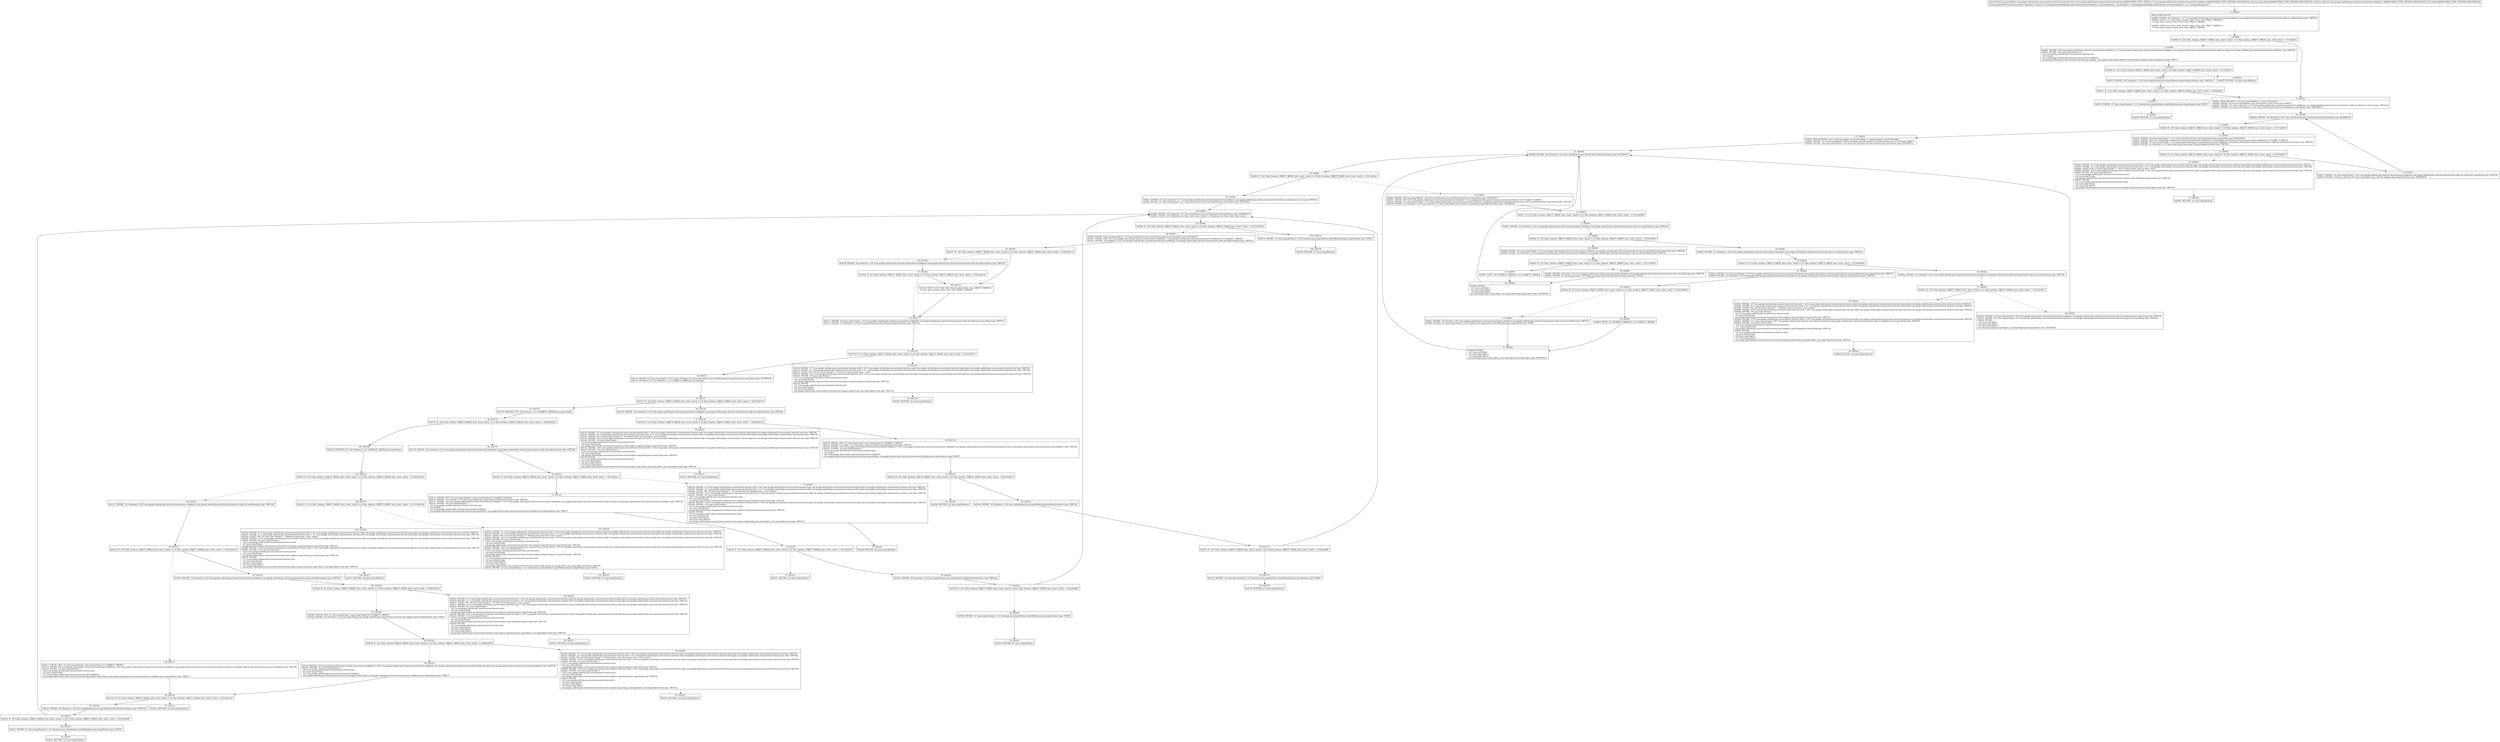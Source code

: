 digraph "CFG forcom.google.android.gms.measurement.internal.zzp.zza(Lcom\/google\/android\/gms\/internal\/measurement\/zzbk$zza;Ljava\/lang\/String;Ljava\/util\/List;J)Ljava\/lang\/Boolean;" {
Node_0 [shape=record,label="{0\:\ 0x0000|MTH_ENTER_BLOCK\l|0x0000: INVOKE  (r0 I:boolean) = (r7 I:com.google.android.gms.internal.measurement.zzbk$zza) com.google.android.gms.internal.measurement.zzbk.zza.zzkd():boolean type: VIRTUAL \l0x0004: CONST  (r1 I:?[int, float, boolean, short, byte, char, OBJECT, ARRAY]) = \l  (0 ?[int, float, boolean, short, byte, char, OBJECT, ARRAY])\l \l0x0005: CONST  (r2 I:?[int, float, boolean, short, byte, char, OBJECT, ARRAY]) = \l  (0 ?[int, float, boolean, short, byte, char, OBJECT, ARRAY])\l \l}"];
Node_1 [shape=record,label="{1\:\ 0x0006|0x0006: IF  (r0 I:?[int, boolean, OBJECT, ARRAY, byte, short, char]) == (0 ?[int, boolean, OBJECT, ARRAY, byte, short, char])  \-\> B:9:0x001e \l}"];
Node_2 [shape=record,label="{2\:\ 0x0008|0x0008: INVOKE  (r0 I:com.google.android.gms.internal.measurement.zzbk$zzc) = (r7 I:com.google.android.gms.internal.measurement.zzbk$zza) com.google.android.gms.internal.measurement.zzbk.zza.zzke():com.google.android.gms.internal.measurement.zzbk$zzc type: VIRTUAL \l0x000c: INVOKE  (r10 I:java.lang.Boolean) = \l  (r6 I:com.google.android.gms.measurement.internal.zzp)\l  (r10 I:long)\l  (r0 I:com.google.android.gms.internal.measurement.zzbk$zzc)\l com.google.android.gms.measurement.internal.zzp.zza(long, com.google.android.gms.internal.measurement.zzbk$zzc):java.lang.Boolean type: DIRECT \l}"];
Node_3 [shape=record,label="{3\:\ 0x0010|0x0010: IF  (r10 I:?[int, boolean, OBJECT, ARRAY, byte, short, char]) != (0 ?[int, boolean, OBJECT, ARRAY, byte, short, char])  \-\> B:5:0x0013 \l}"];
Node_4 [shape=record,label="{4\:\ 0x0012|0x0012: RETURN  (r2 I:java.lang.Boolean) \l}"];
Node_5 [shape=record,label="{5\:\ 0x0013|0x0013: INVOKE  (r10 I:boolean) = (r10 I:java.lang.Boolean) java.lang.Boolean.booleanValue():boolean type: VIRTUAL \l}"];
Node_6 [shape=record,label="{6\:\ 0x0017|0x0017: IF  (r10 I:?[int, boolean, OBJECT, ARRAY, byte, short, char]) != (0 ?[int, boolean, OBJECT, ARRAY, byte, short, char])  \-\> B:9:0x001e \l}"];
Node_7 [shape=record,label="{7\:\ 0x0019|0x0019: INVOKE  (r7 I:java.lang.Boolean) = (r1 I:boolean) java.lang.Boolean.valueOf(boolean):java.lang.Boolean type: STATIC \l}"];
Node_8 [shape=record,label="{8\:\ 0x001d|0x001d: RETURN  (r7 I:java.lang.Boolean) \l}"];
Node_9 [shape=record,label="{9\:\ 0x001e|0x001e: NEW_INSTANCE  (r10 I:java.util.HashSet) =  java.util.HashSet \l0x0020: INVOKE  (r10 I:java.util.HashSet) java.util.HashSet.\<init\>():void type: DIRECT \l0x0023: INVOKE  (r11 I:java.util.List) = (r7 I:com.google.android.gms.internal.measurement.zzbk$zza) com.google.android.gms.internal.measurement.zzbk.zza.zzkc():java.util.List type: VIRTUAL \l0x0027: INVOKE  (r11 I:java.util.Iterator) = (r11 I:java.util.List) java.util.List.iterator():java.util.Iterator type: INTERFACE \l}"];
Node_10 [shape=record,label="{10\:\ 0x002b|0x002b: INVOKE  (r0 I:boolean) = (r11 I:java.util.Iterator) java.util.Iterator.hasNext():boolean type: INTERFACE \l}"];
Node_11 [shape=record,label="{11\:\ 0x002f|0x002f: IF  (r0 I:?[int, boolean, OBJECT, ARRAY, byte, short, char]) == (0 ?[int, boolean, OBJECT, ARRAY, byte, short, char])  \-\> B:17:0x005f \l}"];
Node_12 [shape=record,label="{12\:\ 0x0031|0x0031: INVOKE  (r0 I:java.lang.Object) = (r11 I:java.util.Iterator) java.util.Iterator.next():java.lang.Object type: INTERFACE \l0x0035: CHECK_CAST  (r0 I:com.google.android.gms.internal.measurement.zzbk$zzb) = (com.google.android.gms.internal.measurement.zzbk$zzb) (r0 I:?[OBJECT, ARRAY]) \l0x0037: INVOKE  (r3 I:java.lang.String) = (r0 I:com.google.android.gms.internal.measurement.zzbk$zzb) com.google.android.gms.internal.measurement.zzbk.zzb.zzkr():java.lang.String type: VIRTUAL \l0x003b: INVOKE  (r3 I:boolean) = (r3 I:java.lang.String) java.lang.String.isEmpty():boolean type: VIRTUAL \l}"];
Node_13 [shape=record,label="{13\:\ 0x003f|0x003f: IF  (r3 I:?[int, boolean, OBJECT, ARRAY, byte, short, char]) == (0 ?[int, boolean, OBJECT, ARRAY, byte, short, char])  \-\> B:16:0x0057 \l}"];
Node_14 [shape=record,label="{14\:\ 0x0041|0x0041: INVOKE  (r7 I:com.google.android.gms.measurement.internal.zzef) = (r6 I:com.google.android.gms.measurement.internal.zzgf) com.google.android.gms.measurement.internal.zzgf.zzab():com.google.android.gms.measurement.internal.zzef type: VIRTUAL \l0x0045: INVOKE  (r7 I:com.google.android.gms.measurement.internal.zzeh) = (r7 I:com.google.android.gms.measurement.internal.zzef) com.google.android.gms.measurement.internal.zzef.zzgn():com.google.android.gms.measurement.internal.zzeh type: VIRTUAL \l0x0049: CONST_STR  (r9 I:java.lang.String) =  \"null or empty param name in filter. event\" \l0x004b: INVOKE  (r10 I:com.google.android.gms.measurement.internal.zzed) = (r6 I:com.google.android.gms.measurement.internal.zzgf) com.google.android.gms.measurement.internal.zzgf.zzy():com.google.android.gms.measurement.internal.zzed type: VIRTUAL \l0x004f: INVOKE  (r8 I:java.lang.String) = \l  (r10 I:com.google.android.gms.measurement.internal.zzed)\l  (r8 I:java.lang.String)\l com.google.android.gms.measurement.internal.zzed.zzaj(java.lang.String):java.lang.String type: VIRTUAL \l0x0053: INVOKE  \l  (r7 I:com.google.android.gms.measurement.internal.zzeh)\l  (r9 I:java.lang.String)\l  (r8 I:java.lang.Object)\l com.google.android.gms.measurement.internal.zzeh.zza(java.lang.String, java.lang.Object):void type: VIRTUAL \l}"];
Node_15 [shape=record,label="{15\:\ 0x0056|0x0056: RETURN  (r2 I:java.lang.Boolean) \l}"];
Node_16 [shape=record,label="{16\:\ 0x0057|0x0057: INVOKE  (r0 I:java.lang.String) = (r0 I:com.google.android.gms.internal.measurement.zzbk$zzb) com.google.android.gms.internal.measurement.zzbk.zzb.zzkr():java.lang.String type: VIRTUAL \l0x005b: INVOKE  (r10 I:java.util.Set), (r0 I:java.lang.Object) java.util.Set.add(java.lang.Object):boolean type: INTERFACE \l}"];
Node_17 [shape=record,label="{17\:\ 0x005f|0x005f: NEW_INSTANCE  (r11 I:android.support.v4.util.ArrayMap) =  android.support.v4.util.ArrayMap \l0x0061: INVOKE  (r11 I:android.support.v4.util.ArrayMap) android.support.v4.util.ArrayMap.\<init\>():void type: DIRECT \l0x0064: INVOKE  (r9 I:java.util.Iterator) = (r9 I:java.util.List) java.util.List.iterator():java.util.Iterator type: INTERFACE \l}"];
Node_18 [shape=record,label="{18\:\ 0x0068|0x0068: INVOKE  (r0 I:boolean) = (r9 I:java.util.Iterator) java.util.Iterator.hasNext():boolean type: INTERFACE \l}"];
Node_19 [shape=record,label="{19\:\ 0x006c|0x006c: IF  (r0 I:?[int, boolean, OBJECT, ARRAY, byte, short, char]) == (0 ?[int, boolean, OBJECT, ARRAY, byte, short, char])  \-\> B:41:0x00ee \l}"];
Node_20 [shape=record,label="{20\:\ 0x006e|0x006e: INVOKE  (r0 I:java.lang.Object) = (r9 I:java.util.Iterator) java.util.Iterator.next():java.lang.Object type: INTERFACE \l0x0072: CHECK_CAST  (r0 I:com.google.android.gms.internal.measurement.zzbs$zze) = (com.google.android.gms.internal.measurement.zzbs$zze) (r0 I:?[OBJECT, ARRAY]) \l0x0074: INVOKE  (r3 I:java.lang.String) = (r0 I:com.google.android.gms.internal.measurement.zzbs$zze) com.google.android.gms.internal.measurement.zzbs.zze.getName():java.lang.String type: VIRTUAL \l0x0078: INVOKE  (r3 I:boolean) = (r10 I:java.util.Set), (r3 I:java.lang.Object) java.util.Set.contains(java.lang.Object):boolean type: INTERFACE \l}"];
Node_21 [shape=record,label="{21\:\ 0x007c|0x007c: IF  (r3 I:?[int, boolean, OBJECT, ARRAY, byte, short, char]) == (0 ?[int, boolean, OBJECT, ARRAY, byte, short, char])  \-\> B:18:0x0068 \l}"];
Node_22 [shape=record,label="{22\:\ 0x007e|0x007e: INVOKE  (r3 I:boolean) = (r0 I:com.google.android.gms.internal.measurement.zzbs$zze) com.google.android.gms.internal.measurement.zzbs.zze.zzna():boolean type: VIRTUAL \l}"];
Node_23 [shape=record,label="{23\:\ 0x0082|0x0082: IF  (r3 I:?[int, boolean, OBJECT, ARRAY, byte, short, char]) == (0 ?[int, boolean, OBJECT, ARRAY, byte, short, char])  \-\> B:29:0x009c \l}"];
Node_24 [shape=record,label="{24\:\ 0x0084|0x0084: INVOKE  (r3 I:java.lang.String) = (r0 I:com.google.android.gms.internal.measurement.zzbs$zze) com.google.android.gms.internal.measurement.zzbs.zze.getName():java.lang.String type: VIRTUAL \l0x0088: INVOKE  (r4 I:boolean) = (r0 I:com.google.android.gms.internal.measurement.zzbs$zze) com.google.android.gms.internal.measurement.zzbs.zze.zzna():boolean type: VIRTUAL \l}"];
Node_25 [shape=record,label="{25\:\ 0x008c|0x008c: IF  (r4 I:?[int, boolean, OBJECT, ARRAY, byte, short, char]) == (0 ?[int, boolean, OBJECT, ARRAY, byte, short, char])  \-\> B:27:0x0097 \l}"];
Node_26 [shape=record,label="{26\:\ 0x008e|0x008e: INVOKE  (r4 I:long) = (r0 I:com.google.android.gms.internal.measurement.zzbs$zze) com.google.android.gms.internal.measurement.zzbs.zze.zznb():long type: VIRTUAL \l0x0092: INVOKE  (r0 I:java.lang.Long) = (r4 I:long) java.lang.Long.valueOf(long):java.lang.Long type: STATIC \l}"];
Node_27 [shape=record,label="{27\:\ 0x0097|0x0097: MOVE  (r0 I:?[OBJECT, ARRAY]) = (r2 I:?[OBJECT, ARRAY]) \l}"];
Node_28 [shape=record,label="{28\:\ 0x0098|0x0098: INVOKE  \l  (r11 I:java.util.Map)\l  (r3 I:java.lang.Object)\l  (r0 I:java.lang.Object)\l java.util.Map.put(java.lang.Object, java.lang.Object):java.lang.Object type: INTERFACE \l}"];
Node_29 [shape=record,label="{29\:\ 0x009c|0x009c: INVOKE  (r3 I:boolean) = (r0 I:com.google.android.gms.internal.measurement.zzbs$zze) com.google.android.gms.internal.measurement.zzbs.zze.zznd():boolean type: VIRTUAL \l}"];
Node_30 [shape=record,label="{30\:\ 0x00a0|0x00a0: IF  (r3 I:?[int, boolean, OBJECT, ARRAY, byte, short, char]) == (0 ?[int, boolean, OBJECT, ARRAY, byte, short, char])  \-\> B:36:0x00ba \l}"];
Node_31 [shape=record,label="{31\:\ 0x00a2|0x00a2: INVOKE  (r3 I:java.lang.String) = (r0 I:com.google.android.gms.internal.measurement.zzbs$zze) com.google.android.gms.internal.measurement.zzbs.zze.getName():java.lang.String type: VIRTUAL \l0x00a6: INVOKE  (r4 I:boolean) = (r0 I:com.google.android.gms.internal.measurement.zzbs$zze) com.google.android.gms.internal.measurement.zzbs.zze.zznd():boolean type: VIRTUAL \l}"];
Node_32 [shape=record,label="{32\:\ 0x00aa|0x00aa: IF  (r4 I:?[int, boolean, OBJECT, ARRAY, byte, short, char]) == (0 ?[int, boolean, OBJECT, ARRAY, byte, short, char])  \-\> B:34:0x00b5 \l}"];
Node_33 [shape=record,label="{33\:\ 0x00ac|0x00ac: INVOKE  (r4 I:double) = (r0 I:com.google.android.gms.internal.measurement.zzbs$zze) com.google.android.gms.internal.measurement.zzbs.zze.zzne():double type: VIRTUAL \l0x00b0: INVOKE  (r0 I:java.lang.Double) = (r4 I:double) java.lang.Double.valueOf(double):java.lang.Double type: STATIC \l}"];
Node_34 [shape=record,label="{34\:\ 0x00b5|0x00b5: MOVE  (r0 I:?[OBJECT, ARRAY]) = (r2 I:?[OBJECT, ARRAY]) \l}"];
Node_35 [shape=record,label="{35\:\ 0x00b6|0x00b6: INVOKE  \l  (r11 I:java.util.Map)\l  (r3 I:java.lang.Object)\l  (r0 I:java.lang.Object)\l java.util.Map.put(java.lang.Object, java.lang.Object):java.lang.Object type: INTERFACE \l}"];
Node_36 [shape=record,label="{36\:\ 0x00ba|0x00ba: INVOKE  (r3 I:boolean) = (r0 I:com.google.android.gms.internal.measurement.zzbs$zze) com.google.android.gms.internal.measurement.zzbs.zze.zzmx():boolean type: VIRTUAL \l}"];
Node_37 [shape=record,label="{37\:\ 0x00be|0x00be: IF  (r3 I:?[int, boolean, OBJECT, ARRAY, byte, short, char]) == (0 ?[int, boolean, OBJECT, ARRAY, byte, short, char])  \-\> B:39:0x00cc \l}"];
Node_38 [shape=record,label="{38\:\ 0x00c0|0x00c0: INVOKE  (r3 I:java.lang.String) = (r0 I:com.google.android.gms.internal.measurement.zzbs$zze) com.google.android.gms.internal.measurement.zzbs.zze.getName():java.lang.String type: VIRTUAL \l0x00c4: INVOKE  (r0 I:java.lang.String) = (r0 I:com.google.android.gms.internal.measurement.zzbs$zze) com.google.android.gms.internal.measurement.zzbs.zze.zzmy():java.lang.String type: VIRTUAL \l0x00c8: INVOKE  \l  (r11 I:java.util.Map)\l  (r3 I:java.lang.Object)\l  (r0 I:java.lang.Object)\l java.util.Map.put(java.lang.Object, java.lang.Object):java.lang.Object type: INTERFACE \l}"];
Node_39 [shape=record,label="{39\:\ 0x00cc|0x00cc: INVOKE  (r7 I:com.google.android.gms.measurement.internal.zzef) = (r6 I:com.google.android.gms.measurement.internal.zzgf) com.google.android.gms.measurement.internal.zzgf.zzab():com.google.android.gms.measurement.internal.zzef type: VIRTUAL \l0x00d0: INVOKE  (r7 I:com.google.android.gms.measurement.internal.zzeh) = (r7 I:com.google.android.gms.measurement.internal.zzef) com.google.android.gms.measurement.internal.zzef.zzgn():com.google.android.gms.measurement.internal.zzeh type: VIRTUAL \l0x00d4: CONST_STR  (r9 I:java.lang.String) =  \"Unknown value for param. event, param\" \l0x00d6: INVOKE  (r10 I:com.google.android.gms.measurement.internal.zzed) = (r6 I:com.google.android.gms.measurement.internal.zzgf) com.google.android.gms.measurement.internal.zzgf.zzy():com.google.android.gms.measurement.internal.zzed type: VIRTUAL \l0x00da: INVOKE  (r8 I:java.lang.String) = \l  (r10 I:com.google.android.gms.measurement.internal.zzed)\l  (r8 I:java.lang.String)\l com.google.android.gms.measurement.internal.zzed.zzaj(java.lang.String):java.lang.String type: VIRTUAL \l0x00de: INVOKE  (r10 I:com.google.android.gms.measurement.internal.zzed) = (r6 I:com.google.android.gms.measurement.internal.zzgf) com.google.android.gms.measurement.internal.zzgf.zzy():com.google.android.gms.measurement.internal.zzed type: VIRTUAL \l0x00e2: INVOKE  (r11 I:java.lang.String) = (r0 I:com.google.android.gms.internal.measurement.zzbs$zze) com.google.android.gms.internal.measurement.zzbs.zze.getName():java.lang.String type: VIRTUAL \l0x00e6: INVOKE  (r10 I:java.lang.String) = \l  (r10 I:com.google.android.gms.measurement.internal.zzed)\l  (r11 I:java.lang.String)\l com.google.android.gms.measurement.internal.zzed.zzak(java.lang.String):java.lang.String type: VIRTUAL \l0x00ea: INVOKE  \l  (r7 I:com.google.android.gms.measurement.internal.zzeh)\l  (r9 I:java.lang.String)\l  (r8 I:java.lang.Object)\l  (r10 I:java.lang.Object)\l com.google.android.gms.measurement.internal.zzeh.zza(java.lang.String, java.lang.Object, java.lang.Object):void type: VIRTUAL \l}"];
Node_40 [shape=record,label="{40\:\ 0x00ed|0x00ed: RETURN  (r2 I:java.lang.Boolean) \l}"];
Node_41 [shape=record,label="{41\:\ 0x00ee|0x00ee: INVOKE  (r7 I:java.util.List) = (r7 I:com.google.android.gms.internal.measurement.zzbk$zza) com.google.android.gms.internal.measurement.zzbk.zza.zzkc():java.util.List type: VIRTUAL \l0x00f2: INVOKE  (r7 I:java.util.Iterator) = (r7 I:java.util.List) java.util.List.iterator():java.util.Iterator type: INTERFACE \l}"];
Node_42 [shape=record,label="{42\:\ 0x00f6|0x00f6: INVOKE  (r9 I:boolean) = (r7 I:java.util.Iterator) java.util.Iterator.hasNext():boolean type: INTERFACE \l0x00fa: CONST  (r10 I:?[boolean, int, float, short, byte, char]) = (1 ?[boolean, int, float, short, byte, char]) \l}"];
Node_43 [shape=record,label="{43\:\ 0x00fb|0x00fb: IF  (r9 I:?[int, boolean, OBJECT, ARRAY, byte, short, char]) == (0 ?[int, boolean, OBJECT, ARRAY, byte, short, char])  \-\> B:105:0x0274 \l}"];
Node_44 [shape=record,label="{44\:\ 0x00fd|0x00fd: INVOKE  (r9 I:java.lang.Object) = (r7 I:java.util.Iterator) java.util.Iterator.next():java.lang.Object type: INTERFACE \l0x0101: CHECK_CAST  (r9 I:com.google.android.gms.internal.measurement.zzbk$zzb) = (com.google.android.gms.internal.measurement.zzbk$zzb) (r9 I:?[OBJECT, ARRAY]) \l0x0103: INVOKE  (r0 I:boolean) = (r9 I:com.google.android.gms.internal.measurement.zzbk$zzb) com.google.android.gms.internal.measurement.zzbk.zzb.zzkp():boolean type: VIRTUAL \l}"];
Node_45 [shape=record,label="{45\:\ 0x0107|0x0107: IF  (r0 I:?[int, boolean, OBJECT, ARRAY, byte, short, char]) == (0 ?[int, boolean, OBJECT, ARRAY, byte, short, char])  \-\> B:49:0x0110 \l}"];
Node_46 [shape=record,label="{46\:\ 0x0109|0x0109: INVOKE  (r0 I:boolean) = (r9 I:com.google.android.gms.internal.measurement.zzbk$zzb) com.google.android.gms.internal.measurement.zzbk.zzb.zzkq():boolean type: VIRTUAL \l}"];
Node_47 [shape=record,label="{47\:\ 0x010d|0x010d: IF  (r0 I:?[int, boolean, OBJECT, ARRAY, byte, short, char]) == (0 ?[int, boolean, OBJECT, ARRAY, byte, short, char])  \-\> B:49:0x0110 \l}"];
Node_49 [shape=record,label="{49\:\ 0x0110|0x0110: CONST  (r10 I:?[int, float, boolean, short, byte, char, OBJECT, ARRAY]) = \l  (0 ?[int, float, boolean, short, byte, char, OBJECT, ARRAY])\l \l}"];
Node_50 [shape=record,label="{50\:\ 0x0111|0x0111: INVOKE  (r0 I:java.lang.String) = (r9 I:com.google.android.gms.internal.measurement.zzbk$zzb) com.google.android.gms.internal.measurement.zzbk.zzb.zzkr():java.lang.String type: VIRTUAL \l0x0115: INVOKE  (r3 I:boolean) = (r0 I:java.lang.String) java.lang.String.isEmpty():boolean type: VIRTUAL \l}"];
Node_51 [shape=record,label="{51\:\ 0x0119|0x0119: IF  (r3 I:?[int, boolean, OBJECT, ARRAY, byte, short, char]) == (0 ?[int, boolean, OBJECT, ARRAY, byte, short, char])  \-\> B:54:0x0131 \l}"];
Node_52 [shape=record,label="{52\:\ 0x011b|0x011b: INVOKE  (r7 I:com.google.android.gms.measurement.internal.zzef) = (r6 I:com.google.android.gms.measurement.internal.zzgf) com.google.android.gms.measurement.internal.zzgf.zzab():com.google.android.gms.measurement.internal.zzef type: VIRTUAL \l0x011f: INVOKE  (r7 I:com.google.android.gms.measurement.internal.zzeh) = (r7 I:com.google.android.gms.measurement.internal.zzef) com.google.android.gms.measurement.internal.zzef.zzgn():com.google.android.gms.measurement.internal.zzeh type: VIRTUAL \l0x0123: CONST_STR  (r9 I:java.lang.String) =  \"Event has empty param name. event\" \l0x0125: INVOKE  (r10 I:com.google.android.gms.measurement.internal.zzed) = (r6 I:com.google.android.gms.measurement.internal.zzgf) com.google.android.gms.measurement.internal.zzgf.zzy():com.google.android.gms.measurement.internal.zzed type: VIRTUAL \l0x0129: INVOKE  (r8 I:java.lang.String) = \l  (r10 I:com.google.android.gms.measurement.internal.zzed)\l  (r8 I:java.lang.String)\l com.google.android.gms.measurement.internal.zzed.zzaj(java.lang.String):java.lang.String type: VIRTUAL \l0x012d: INVOKE  \l  (r7 I:com.google.android.gms.measurement.internal.zzeh)\l  (r9 I:java.lang.String)\l  (r8 I:java.lang.Object)\l com.google.android.gms.measurement.internal.zzeh.zza(java.lang.String, java.lang.Object):void type: VIRTUAL \l}"];
Node_53 [shape=record,label="{53\:\ 0x0130|0x0130: RETURN  (r2 I:java.lang.Boolean) \l}"];
Node_54 [shape=record,label="{54\:\ 0x0131|0x0131: INVOKE  (r3 I:java.lang.Object) = (r11 I:java.util.Map), (r0 I:java.lang.Object) java.util.Map.get(java.lang.Object):java.lang.Object type: INTERFACE \l0x0135: INSTANCE_OF  (r4 I:boolean) = (r3 I:?[OBJECT, ARRAY]) java.lang.Long \l}"];
Node_55 [shape=record,label="{55\:\ 0x0137|0x0137: IF  (r4 I:?[int, boolean, OBJECT, ARRAY, byte, short, char]) == (0 ?[int, boolean, OBJECT, ARRAY, byte, short, char])  \-\> B:67:0x0179 \l}"];
Node_56 [shape=record,label="{56\:\ 0x0139|0x0139: INVOKE  (r4 I:boolean) = (r9 I:com.google.android.gms.internal.measurement.zzbk$zzb) com.google.android.gms.internal.measurement.zzbk.zzb.zzkn():boolean type: VIRTUAL \l}"];
Node_57 [shape=record,label="{57\:\ 0x013d|0x013d: IF  (r4 I:?[int, boolean, OBJECT, ARRAY, byte, short, char]) != (0 ?[int, boolean, OBJECT, ARRAY, byte, short, char])  \-\> B:60:0x015d \l}"];
Node_58 [shape=record,label="{58\:\ 0x013f|0x013f: INVOKE  (r7 I:com.google.android.gms.measurement.internal.zzef) = (r6 I:com.google.android.gms.measurement.internal.zzgf) com.google.android.gms.measurement.internal.zzgf.zzab():com.google.android.gms.measurement.internal.zzef type: VIRTUAL \l0x0143: INVOKE  (r7 I:com.google.android.gms.measurement.internal.zzeh) = (r7 I:com.google.android.gms.measurement.internal.zzef) com.google.android.gms.measurement.internal.zzef.zzgn():com.google.android.gms.measurement.internal.zzeh type: VIRTUAL \l0x0147: CONST_STR  (r9 I:java.lang.String) =  \"No number filter for long param. event, param\" \l0x0149: INVOKE  (r10 I:com.google.android.gms.measurement.internal.zzed) = (r6 I:com.google.android.gms.measurement.internal.zzgf) com.google.android.gms.measurement.internal.zzgf.zzy():com.google.android.gms.measurement.internal.zzed type: VIRTUAL \l0x014d: INVOKE  (r8 I:java.lang.String) = \l  (r10 I:com.google.android.gms.measurement.internal.zzed)\l  (r8 I:java.lang.String)\l com.google.android.gms.measurement.internal.zzed.zzaj(java.lang.String):java.lang.String type: VIRTUAL \l0x0151: INVOKE  (r10 I:com.google.android.gms.measurement.internal.zzed) = (r6 I:com.google.android.gms.measurement.internal.zzgf) com.google.android.gms.measurement.internal.zzgf.zzy():com.google.android.gms.measurement.internal.zzed type: VIRTUAL \l0x0155: INVOKE  (r10 I:java.lang.String) = \l  (r10 I:com.google.android.gms.measurement.internal.zzed)\l  (r0 I:java.lang.String)\l com.google.android.gms.measurement.internal.zzed.zzak(java.lang.String):java.lang.String type: VIRTUAL \l0x0159: INVOKE  \l  (r7 I:com.google.android.gms.measurement.internal.zzeh)\l  (r9 I:java.lang.String)\l  (r8 I:java.lang.Object)\l  (r10 I:java.lang.Object)\l com.google.android.gms.measurement.internal.zzeh.zza(java.lang.String, java.lang.Object, java.lang.Object):void type: VIRTUAL \l}"];
Node_59 [shape=record,label="{59\:\ 0x015c|0x015c: RETURN  (r2 I:java.lang.Boolean) \l}"];
Node_60 [shape=record,label="{60\:\ 0x015d|0x015d: CHECK_CAST  (r3 I:java.lang.Long) = (java.lang.Long) (r3 I:?[OBJECT, ARRAY]) \l0x015f: INVOKE  (r3 I:long) = (r3 I:java.lang.Long) java.lang.Long.longValue():long type: VIRTUAL \l0x0163: INVOKE  (r9 I:com.google.android.gms.internal.measurement.zzbk$zzc) = (r9 I:com.google.android.gms.internal.measurement.zzbk$zzb) com.google.android.gms.internal.measurement.zzbk.zzb.zzko():com.google.android.gms.internal.measurement.zzbk$zzc type: VIRTUAL \l0x0167: INVOKE  (r9 I:java.lang.Boolean) = \l  (r6 I:com.google.android.gms.measurement.internal.zzp)\l  (r3 I:long)\l  (r9 I:com.google.android.gms.internal.measurement.zzbk$zzc)\l com.google.android.gms.measurement.internal.zzp.zza(long, com.google.android.gms.internal.measurement.zzbk$zzc):java.lang.Boolean type: DIRECT \l}"];
Node_61 [shape=record,label="{61\:\ 0x016b|0x016b: IF  (r9 I:?[int, boolean, OBJECT, ARRAY, byte, short, char]) != (0 ?[int, boolean, OBJECT, ARRAY, byte, short, char])  \-\> B:63:0x016e \l}"];
Node_62 [shape=record,label="{62\:\ 0x016d|0x016d: RETURN  (r2 I:java.lang.Boolean) \l}"];
Node_63 [shape=record,label="{63\:\ 0x016e|0x016e: INVOKE  (r9 I:boolean) = (r9 I:java.lang.Boolean) java.lang.Boolean.booleanValue():boolean type: VIRTUAL \l}"];
Node_64 [shape=record,label="{64\:\ 0x0172|0x0172: IF  (r9 I:?[int, boolean, OBJECT, ARRAY, byte, short, char]) != (r10 I:?[int, boolean, OBJECT, ARRAY, byte, short, char])  \-\> B:42:0x00f6 \l}"];
Node_65 [shape=record,label="{65\:\ 0x0174|0x0174: INVOKE  (r7 I:java.lang.Boolean) = (r1 I:boolean) java.lang.Boolean.valueOf(boolean):java.lang.Boolean type: STATIC \l}"];
Node_66 [shape=record,label="{66\:\ 0x0178|0x0178: RETURN  (r7 I:java.lang.Boolean) \l}"];
Node_67 [shape=record,label="{67\:\ 0x0179|0x0179: INSTANCE_OF  (r4 I:boolean) = (r3 I:?[OBJECT, ARRAY]) java.lang.Double \l}"];
Node_68 [shape=record,label="{68\:\ 0x017b|0x017b: IF  (r4 I:?[int, boolean, OBJECT, ARRAY, byte, short, char]) == (0 ?[int, boolean, OBJECT, ARRAY, byte, short, char])  \-\> B:80:0x01bd \l}"];
Node_69 [shape=record,label="{69\:\ 0x017d|0x017d: INVOKE  (r4 I:boolean) = (r9 I:com.google.android.gms.internal.measurement.zzbk$zzb) com.google.android.gms.internal.measurement.zzbk.zzb.zzkn():boolean type: VIRTUAL \l}"];
Node_70 [shape=record,label="{70\:\ 0x0181|0x0181: IF  (r4 I:?[int, boolean, OBJECT, ARRAY, byte, short, char]) != (0 ?[int, boolean, OBJECT, ARRAY, byte, short, char])  \-\> B:73:0x01a1 \l}"];
Node_71 [shape=record,label="{71\:\ 0x0183|0x0183: INVOKE  (r7 I:com.google.android.gms.measurement.internal.zzef) = (r6 I:com.google.android.gms.measurement.internal.zzgf) com.google.android.gms.measurement.internal.zzgf.zzab():com.google.android.gms.measurement.internal.zzef type: VIRTUAL \l0x0187: INVOKE  (r7 I:com.google.android.gms.measurement.internal.zzeh) = (r7 I:com.google.android.gms.measurement.internal.zzef) com.google.android.gms.measurement.internal.zzef.zzgn():com.google.android.gms.measurement.internal.zzeh type: VIRTUAL \l0x018b: CONST_STR  (r9 I:java.lang.String) =  \"No number filter for double param. event, param\" \l0x018d: INVOKE  (r10 I:com.google.android.gms.measurement.internal.zzed) = (r6 I:com.google.android.gms.measurement.internal.zzgf) com.google.android.gms.measurement.internal.zzgf.zzy():com.google.android.gms.measurement.internal.zzed type: VIRTUAL \l0x0191: INVOKE  (r8 I:java.lang.String) = \l  (r10 I:com.google.android.gms.measurement.internal.zzed)\l  (r8 I:java.lang.String)\l com.google.android.gms.measurement.internal.zzed.zzaj(java.lang.String):java.lang.String type: VIRTUAL \l0x0195: INVOKE  (r10 I:com.google.android.gms.measurement.internal.zzed) = (r6 I:com.google.android.gms.measurement.internal.zzgf) com.google.android.gms.measurement.internal.zzgf.zzy():com.google.android.gms.measurement.internal.zzed type: VIRTUAL \l0x0199: INVOKE  (r10 I:java.lang.String) = \l  (r10 I:com.google.android.gms.measurement.internal.zzed)\l  (r0 I:java.lang.String)\l com.google.android.gms.measurement.internal.zzed.zzak(java.lang.String):java.lang.String type: VIRTUAL \l0x019d: INVOKE  \l  (r7 I:com.google.android.gms.measurement.internal.zzeh)\l  (r9 I:java.lang.String)\l  (r8 I:java.lang.Object)\l  (r10 I:java.lang.Object)\l com.google.android.gms.measurement.internal.zzeh.zza(java.lang.String, java.lang.Object, java.lang.Object):void type: VIRTUAL \l}"];
Node_72 [shape=record,label="{72\:\ 0x01a0|0x01a0: RETURN  (r2 I:java.lang.Boolean) \l}"];
Node_73 [shape=record,label="{73\:\ 0x01a1|0x01a1: CHECK_CAST  (r3 I:java.lang.Double) = (java.lang.Double) (r3 I:?[OBJECT, ARRAY]) \l0x01a3: INVOKE  (r3 I:double) = (r3 I:java.lang.Double) java.lang.Double.doubleValue():double type: VIRTUAL \l0x01a7: INVOKE  (r9 I:com.google.android.gms.internal.measurement.zzbk$zzc) = (r9 I:com.google.android.gms.internal.measurement.zzbk$zzb) com.google.android.gms.internal.measurement.zzbk.zzb.zzko():com.google.android.gms.internal.measurement.zzbk$zzc type: VIRTUAL \l0x01ab: INVOKE  (r9 I:java.lang.Boolean) = \l  (r6 I:com.google.android.gms.measurement.internal.zzp)\l  (r3 I:double)\l  (r9 I:com.google.android.gms.internal.measurement.zzbk$zzc)\l com.google.android.gms.measurement.internal.zzp.zza(double, com.google.android.gms.internal.measurement.zzbk$zzc):java.lang.Boolean type: DIRECT \l}"];
Node_74 [shape=record,label="{74\:\ 0x01af|0x01af: IF  (r9 I:?[int, boolean, OBJECT, ARRAY, byte, short, char]) != (0 ?[int, boolean, OBJECT, ARRAY, byte, short, char])  \-\> B:76:0x01b2 \l}"];
Node_75 [shape=record,label="{75\:\ 0x01b1|0x01b1: RETURN  (r2 I:java.lang.Boolean) \l}"];
Node_76 [shape=record,label="{76\:\ 0x01b2|0x01b2: INVOKE  (r9 I:boolean) = (r9 I:java.lang.Boolean) java.lang.Boolean.booleanValue():boolean type: VIRTUAL \l}"];
Node_77 [shape=record,label="{77\:\ 0x01b6|0x01b6: IF  (r9 I:?[int, boolean, OBJECT, ARRAY, byte, short, char]) != (r10 I:?[int, boolean, OBJECT, ARRAY, byte, short, char])  \-\> B:42:0x00f6 \l}"];
Node_78 [shape=record,label="{78\:\ 0x01b8|0x01b8: INVOKE  (r7 I:java.lang.Boolean) = (r1 I:boolean) java.lang.Boolean.valueOf(boolean):java.lang.Boolean type: STATIC \l}"];
Node_79 [shape=record,label="{79\:\ 0x01bc|0x01bc: RETURN  (r7 I:java.lang.Boolean) \l}"];
Node_80 [shape=record,label="{80\:\ 0x01bd|0x01bd: INSTANCE_OF  (r4 I:boolean) = (r3 I:?[OBJECT, ARRAY]) java.lang.String \l}"];
Node_81 [shape=record,label="{81\:\ 0x01bf|0x01bf: IF  (r4 I:?[int, boolean, OBJECT, ARRAY, byte, short, char]) == (0 ?[int, boolean, OBJECT, ARRAY, byte, short, char])  \-\> B:100:0x0232 \l}"];
Node_82 [shape=record,label="{82\:\ 0x01c1|0x01c1: INVOKE  (r4 I:boolean) = (r9 I:com.google.android.gms.internal.measurement.zzbk$zzb) com.google.android.gms.internal.measurement.zzbk.zzb.zzkl():boolean type: VIRTUAL \l}"];
Node_83 [shape=record,label="{83\:\ 0x01c5|0x01c5: IF  (r4 I:?[int, boolean, OBJECT, ARRAY, byte, short, char]) == (0 ?[int, boolean, OBJECT, ARRAY, byte, short, char])  \-\> B:85:0x01d2 \l}"];
Node_84 [shape=record,label="{84\:\ 0x01c7|0x01c7: CHECK_CAST  (r3 I:java.lang.String) = (java.lang.String) (r3 I:?[OBJECT, ARRAY]) \l0x01c9: INVOKE  (r9 I:com.google.android.gms.internal.measurement.zzbk$zze) = (r9 I:com.google.android.gms.internal.measurement.zzbk$zzb) com.google.android.gms.internal.measurement.zzbk.zzb.zzkm():com.google.android.gms.internal.measurement.zzbk$zze type: VIRTUAL \l0x01cd: INVOKE  (r9 I:java.lang.Boolean) = \l  (r6 I:com.google.android.gms.measurement.internal.zzp)\l  (r3 I:java.lang.String)\l  (r9 I:com.google.android.gms.internal.measurement.zzbk$zze)\l com.google.android.gms.measurement.internal.zzp.zza(java.lang.String, com.google.android.gms.internal.measurement.zzbk$zze):java.lang.Boolean type: DIRECT \l}"];
Node_85 [shape=record,label="{85\:\ 0x01d2|0x01d2: INVOKE  (r4 I:boolean) = (r9 I:com.google.android.gms.internal.measurement.zzbk$zzb) com.google.android.gms.internal.measurement.zzbk.zzb.zzkn():boolean type: VIRTUAL \l}"];
Node_86 [shape=record,label="{86\:\ 0x01d6|0x01d6: IF  (r4 I:?[int, boolean, OBJECT, ARRAY, byte, short, char]) == (0 ?[int, boolean, OBJECT, ARRAY, byte, short, char])  \-\> B:98:0x0214 \l}"];
Node_87 [shape=record,label="{87\:\ 0x01d8|0x01d8: CHECK_CAST  (r3 I:java.lang.String) = (java.lang.String) (r3 I:?[OBJECT, ARRAY]) \l0x01da: INVOKE  (r4 I:boolean) = (r3 I:java.lang.String) com.google.android.gms.measurement.internal.zzjo.zzbj(java.lang.String):boolean type: STATIC \l}"];
Node_88 [shape=record,label="{88\:\ 0x01de|0x01de: IF  (r4 I:?[int, boolean, OBJECT, ARRAY, byte, short, char]) == (0 ?[int, boolean, OBJECT, ARRAY, byte, short, char])  \-\> B:96:0x01f6 \l}"];
Node_89 [shape=record,label="{89\:\ 0x01e0|0x01e0: INVOKE  (r9 I:com.google.android.gms.internal.measurement.zzbk$zzc) = (r9 I:com.google.android.gms.internal.measurement.zzbk$zzb) com.google.android.gms.internal.measurement.zzbk.zzb.zzko():com.google.android.gms.internal.measurement.zzbk$zzc type: VIRTUAL \l0x01e4: INVOKE  (r9 I:java.lang.Boolean) = \l  (r6 I:com.google.android.gms.measurement.internal.zzp)\l  (r3 I:java.lang.String)\l  (r9 I:com.google.android.gms.internal.measurement.zzbk$zzc)\l com.google.android.gms.measurement.internal.zzp.zza(java.lang.String, com.google.android.gms.internal.measurement.zzbk$zzc):java.lang.Boolean type: DIRECT \l}"];
Node_90 [shape=record,label="{90\:\ 0x01e8|0x01e8: IF  (r9 I:?[int, boolean, OBJECT, ARRAY, byte, short, char]) != (0 ?[int, boolean, OBJECT, ARRAY, byte, short, char])  \-\> B:92:0x01eb \l}"];
Node_91 [shape=record,label="{91\:\ 0x01ea|0x01ea: RETURN  (r2 I:java.lang.Boolean) \l}"];
Node_92 [shape=record,label="{92\:\ 0x01eb|0x01eb: INVOKE  (r9 I:boolean) = (r9 I:java.lang.Boolean) java.lang.Boolean.booleanValue():boolean type: VIRTUAL \l}"];
Node_93 [shape=record,label="{93\:\ 0x01ef|0x01ef: IF  (r9 I:?[int, boolean, OBJECT, ARRAY, byte, short, char]) != (r10 I:?[int, boolean, OBJECT, ARRAY, byte, short, char])  \-\> B:42:0x00f6 \l}"];
Node_94 [shape=record,label="{94\:\ 0x01f1|0x01f1: INVOKE  (r7 I:java.lang.Boolean) = (r1 I:boolean) java.lang.Boolean.valueOf(boolean):java.lang.Boolean type: STATIC \l}"];
Node_95 [shape=record,label="{95\:\ 0x01f5|0x01f5: RETURN  (r7 I:java.lang.Boolean) \l}"];
Node_96 [shape=record,label="{96\:\ 0x01f6|0x01f6: INVOKE  (r7 I:com.google.android.gms.measurement.internal.zzef) = (r6 I:com.google.android.gms.measurement.internal.zzgf) com.google.android.gms.measurement.internal.zzgf.zzab():com.google.android.gms.measurement.internal.zzef type: VIRTUAL \l0x01fa: INVOKE  (r7 I:com.google.android.gms.measurement.internal.zzeh) = (r7 I:com.google.android.gms.measurement.internal.zzef) com.google.android.gms.measurement.internal.zzef.zzgn():com.google.android.gms.measurement.internal.zzeh type: VIRTUAL \l0x01fe: CONST_STR  (r9 I:java.lang.String) =  \"Invalid param value for number filter. event, param\" \l0x0200: INVOKE  (r10 I:com.google.android.gms.measurement.internal.zzed) = (r6 I:com.google.android.gms.measurement.internal.zzgf) com.google.android.gms.measurement.internal.zzgf.zzy():com.google.android.gms.measurement.internal.zzed type: VIRTUAL \l0x0204: INVOKE  (r8 I:java.lang.String) = \l  (r10 I:com.google.android.gms.measurement.internal.zzed)\l  (r8 I:java.lang.String)\l com.google.android.gms.measurement.internal.zzed.zzaj(java.lang.String):java.lang.String type: VIRTUAL \l0x0208: INVOKE  (r10 I:com.google.android.gms.measurement.internal.zzed) = (r6 I:com.google.android.gms.measurement.internal.zzgf) com.google.android.gms.measurement.internal.zzgf.zzy():com.google.android.gms.measurement.internal.zzed type: VIRTUAL \l0x020c: INVOKE  (r10 I:java.lang.String) = \l  (r10 I:com.google.android.gms.measurement.internal.zzed)\l  (r0 I:java.lang.String)\l com.google.android.gms.measurement.internal.zzed.zzak(java.lang.String):java.lang.String type: VIRTUAL \l0x0210: INVOKE  \l  (r7 I:com.google.android.gms.measurement.internal.zzeh)\l  (r9 I:java.lang.String)\l  (r8 I:java.lang.Object)\l  (r10 I:java.lang.Object)\l com.google.android.gms.measurement.internal.zzeh.zza(java.lang.String, java.lang.Object, java.lang.Object):void type: VIRTUAL \l}"];
Node_97 [shape=record,label="{97\:\ 0x0213|0x0213: RETURN  (r2 I:java.lang.Boolean) \l}"];
Node_98 [shape=record,label="{98\:\ 0x0214|0x0214: INVOKE  (r7 I:com.google.android.gms.measurement.internal.zzef) = (r6 I:com.google.android.gms.measurement.internal.zzgf) com.google.android.gms.measurement.internal.zzgf.zzab():com.google.android.gms.measurement.internal.zzef type: VIRTUAL \l0x0218: INVOKE  (r7 I:com.google.android.gms.measurement.internal.zzeh) = (r7 I:com.google.android.gms.measurement.internal.zzef) com.google.android.gms.measurement.internal.zzef.zzgn():com.google.android.gms.measurement.internal.zzeh type: VIRTUAL \l0x021c: CONST_STR  (r9 I:java.lang.String) =  \"No filter for String param. event, param\" \l0x021e: INVOKE  (r10 I:com.google.android.gms.measurement.internal.zzed) = (r6 I:com.google.android.gms.measurement.internal.zzgf) com.google.android.gms.measurement.internal.zzgf.zzy():com.google.android.gms.measurement.internal.zzed type: VIRTUAL \l0x0222: INVOKE  (r8 I:java.lang.String) = \l  (r10 I:com.google.android.gms.measurement.internal.zzed)\l  (r8 I:java.lang.String)\l com.google.android.gms.measurement.internal.zzed.zzaj(java.lang.String):java.lang.String type: VIRTUAL \l0x0226: INVOKE  (r10 I:com.google.android.gms.measurement.internal.zzed) = (r6 I:com.google.android.gms.measurement.internal.zzgf) com.google.android.gms.measurement.internal.zzgf.zzy():com.google.android.gms.measurement.internal.zzed type: VIRTUAL \l0x022a: INVOKE  (r10 I:java.lang.String) = \l  (r10 I:com.google.android.gms.measurement.internal.zzed)\l  (r0 I:java.lang.String)\l com.google.android.gms.measurement.internal.zzed.zzak(java.lang.String):java.lang.String type: VIRTUAL \l0x022e: INVOKE  \l  (r7 I:com.google.android.gms.measurement.internal.zzeh)\l  (r9 I:java.lang.String)\l  (r8 I:java.lang.Object)\l  (r10 I:java.lang.Object)\l com.google.android.gms.measurement.internal.zzeh.zza(java.lang.String, java.lang.Object, java.lang.Object):void type: VIRTUAL \l}"];
Node_99 [shape=record,label="{99\:\ 0x0231|0x0231: RETURN  (r2 I:java.lang.Boolean) \l}"];
Node_100 [shape=record,label="{100\:\ 0x0232|0x0232: IF  (r3 I:?[int, boolean, OBJECT, ARRAY, byte, short, char]) != (0 ?[int, boolean, OBJECT, ARRAY, byte, short, char])  \-\> B:103:0x0256 \l}"];
Node_101 [shape=record,label="{101\:\ 0x0234|0x0234: INVOKE  (r7 I:com.google.android.gms.measurement.internal.zzef) = (r6 I:com.google.android.gms.measurement.internal.zzgf) com.google.android.gms.measurement.internal.zzgf.zzab():com.google.android.gms.measurement.internal.zzef type: VIRTUAL \l0x0238: INVOKE  (r7 I:com.google.android.gms.measurement.internal.zzeh) = (r7 I:com.google.android.gms.measurement.internal.zzef) com.google.android.gms.measurement.internal.zzef.zzgs():com.google.android.gms.measurement.internal.zzeh type: VIRTUAL \l0x023c: CONST_STR  (r9 I:java.lang.String) =  \"Missing param for filter. event, param\" \l0x023e: INVOKE  (r10 I:com.google.android.gms.measurement.internal.zzed) = (r6 I:com.google.android.gms.measurement.internal.zzgf) com.google.android.gms.measurement.internal.zzgf.zzy():com.google.android.gms.measurement.internal.zzed type: VIRTUAL \l0x0242: INVOKE  (r8 I:java.lang.String) = \l  (r10 I:com.google.android.gms.measurement.internal.zzed)\l  (r8 I:java.lang.String)\l com.google.android.gms.measurement.internal.zzed.zzaj(java.lang.String):java.lang.String type: VIRTUAL \l0x0246: INVOKE  (r10 I:com.google.android.gms.measurement.internal.zzed) = (r6 I:com.google.android.gms.measurement.internal.zzgf) com.google.android.gms.measurement.internal.zzgf.zzy():com.google.android.gms.measurement.internal.zzed type: VIRTUAL \l0x024a: INVOKE  (r10 I:java.lang.String) = \l  (r10 I:com.google.android.gms.measurement.internal.zzed)\l  (r0 I:java.lang.String)\l com.google.android.gms.measurement.internal.zzed.zzak(java.lang.String):java.lang.String type: VIRTUAL \l0x024e: INVOKE  \l  (r7 I:com.google.android.gms.measurement.internal.zzeh)\l  (r9 I:java.lang.String)\l  (r8 I:java.lang.Object)\l  (r10 I:java.lang.Object)\l com.google.android.gms.measurement.internal.zzeh.zza(java.lang.String, java.lang.Object, java.lang.Object):void type: VIRTUAL \l0x0251: INVOKE  (r7 I:java.lang.Boolean) = (r1 I:boolean) java.lang.Boolean.valueOf(boolean):java.lang.Boolean type: STATIC \l}"];
Node_102 [shape=record,label="{102\:\ 0x0255|0x0255: RETURN  (r7 I:java.lang.Boolean) \l}"];
Node_103 [shape=record,label="{103\:\ 0x0256|0x0256: INVOKE  (r7 I:com.google.android.gms.measurement.internal.zzef) = (r6 I:com.google.android.gms.measurement.internal.zzgf) com.google.android.gms.measurement.internal.zzgf.zzab():com.google.android.gms.measurement.internal.zzef type: VIRTUAL \l0x025a: INVOKE  (r7 I:com.google.android.gms.measurement.internal.zzeh) = (r7 I:com.google.android.gms.measurement.internal.zzef) com.google.android.gms.measurement.internal.zzef.zzgn():com.google.android.gms.measurement.internal.zzeh type: VIRTUAL \l0x025e: CONST_STR  (r9 I:java.lang.String) =  \"Unknown param type. event, param\" \l0x0260: INVOKE  (r10 I:com.google.android.gms.measurement.internal.zzed) = (r6 I:com.google.android.gms.measurement.internal.zzgf) com.google.android.gms.measurement.internal.zzgf.zzy():com.google.android.gms.measurement.internal.zzed type: VIRTUAL \l0x0264: INVOKE  (r8 I:java.lang.String) = \l  (r10 I:com.google.android.gms.measurement.internal.zzed)\l  (r8 I:java.lang.String)\l com.google.android.gms.measurement.internal.zzed.zzaj(java.lang.String):java.lang.String type: VIRTUAL \l0x0268: INVOKE  (r10 I:com.google.android.gms.measurement.internal.zzed) = (r6 I:com.google.android.gms.measurement.internal.zzgf) com.google.android.gms.measurement.internal.zzgf.zzy():com.google.android.gms.measurement.internal.zzed type: VIRTUAL \l0x026c: INVOKE  (r10 I:java.lang.String) = \l  (r10 I:com.google.android.gms.measurement.internal.zzed)\l  (r0 I:java.lang.String)\l com.google.android.gms.measurement.internal.zzed.zzak(java.lang.String):java.lang.String type: VIRTUAL \l0x0270: INVOKE  \l  (r7 I:com.google.android.gms.measurement.internal.zzeh)\l  (r9 I:java.lang.String)\l  (r8 I:java.lang.Object)\l  (r10 I:java.lang.Object)\l com.google.android.gms.measurement.internal.zzeh.zza(java.lang.String, java.lang.Object, java.lang.Object):void type: VIRTUAL \l}"];
Node_104 [shape=record,label="{104\:\ 0x0273|0x0273: RETURN  (r2 I:java.lang.Boolean) \l}"];
Node_105 [shape=record,label="{105\:\ 0x0274|0x0274: INVOKE  (r7 I:java.lang.Boolean) = (r10 I:boolean) java.lang.Boolean.valueOf(boolean):java.lang.Boolean type: STATIC \l}"];
Node_106 [shape=record,label="{106\:\ 0x0278|0x0278: RETURN  (r7 I:java.lang.Boolean) \l}"];
MethodNode[shape=record,label="{private final java.lang.Boolean com.google.android.gms.measurement.internal.zzp.zza((r6 'this' I:com.google.android.gms.measurement.internal.zzp A[IMMUTABLE_TYPE, THIS]), (r7 I:com.google.android.gms.internal.measurement.zzbk$zza A[IMMUTABLE_TYPE, METHOD_ARGUMENT]), (r8 I:java.lang.String A[IMMUTABLE_TYPE, METHOD_ARGUMENT]), (r9 I:java.util.List\<com.google.android.gms.internal.measurement.zzbs$zze\> A[IMMUTABLE_TYPE, METHOD_ARGUMENT]), (r10 I:long A[IMMUTABLE_TYPE, METHOD_ARGUMENT]))  | Annotation[SYSTEM, dalvik.annotation.Signature, \{value=[(, Lcom\/google\/android\/gms\/internal\/measurement\/zzbk$zza;, Ljava\/lang\/String;, Ljava\/util\/List\<, Lcom\/google\/android\/gms\/internal\/measurement\/zzbs$zze;, \>;J), Ljava\/lang\/Boolean;]\}]\l}"];
MethodNode -> Node_0;
Node_0 -> Node_1;
Node_1 -> Node_2[style=dashed];
Node_1 -> Node_9;
Node_2 -> Node_3;
Node_3 -> Node_4[style=dashed];
Node_3 -> Node_5;
Node_5 -> Node_6;
Node_6 -> Node_7[style=dashed];
Node_6 -> Node_9;
Node_7 -> Node_8;
Node_9 -> Node_10;
Node_10 -> Node_11;
Node_11 -> Node_12[style=dashed];
Node_11 -> Node_17;
Node_12 -> Node_13;
Node_13 -> Node_14[style=dashed];
Node_13 -> Node_16;
Node_14 -> Node_15;
Node_16 -> Node_10;
Node_17 -> Node_18;
Node_18 -> Node_19;
Node_19 -> Node_20[style=dashed];
Node_19 -> Node_41;
Node_20 -> Node_21;
Node_21 -> Node_18;
Node_21 -> Node_22[style=dashed];
Node_22 -> Node_23;
Node_23 -> Node_24[style=dashed];
Node_23 -> Node_29;
Node_24 -> Node_25;
Node_25 -> Node_26[style=dashed];
Node_25 -> Node_27;
Node_26 -> Node_28;
Node_27 -> Node_28;
Node_28 -> Node_18;
Node_29 -> Node_30;
Node_30 -> Node_31[style=dashed];
Node_30 -> Node_36;
Node_31 -> Node_32;
Node_32 -> Node_33[style=dashed];
Node_32 -> Node_34;
Node_33 -> Node_35;
Node_34 -> Node_35;
Node_35 -> Node_18;
Node_36 -> Node_37;
Node_37 -> Node_38[style=dashed];
Node_37 -> Node_39;
Node_38 -> Node_18;
Node_39 -> Node_40;
Node_41 -> Node_42;
Node_42 -> Node_43;
Node_43 -> Node_44[style=dashed];
Node_43 -> Node_105;
Node_44 -> Node_45;
Node_45 -> Node_46[style=dashed];
Node_45 -> Node_49;
Node_46 -> Node_47;
Node_47 -> Node_49;
Node_47 -> Node_50[style=dashed];
Node_49 -> Node_50;
Node_50 -> Node_51;
Node_51 -> Node_52[style=dashed];
Node_51 -> Node_54;
Node_52 -> Node_53;
Node_54 -> Node_55;
Node_55 -> Node_56[style=dashed];
Node_55 -> Node_67;
Node_56 -> Node_57;
Node_57 -> Node_58[style=dashed];
Node_57 -> Node_60;
Node_58 -> Node_59;
Node_60 -> Node_61;
Node_61 -> Node_62[style=dashed];
Node_61 -> Node_63;
Node_63 -> Node_64;
Node_64 -> Node_42;
Node_64 -> Node_65[style=dashed];
Node_65 -> Node_66;
Node_67 -> Node_68;
Node_68 -> Node_69[style=dashed];
Node_68 -> Node_80;
Node_69 -> Node_70;
Node_70 -> Node_71[style=dashed];
Node_70 -> Node_73;
Node_71 -> Node_72;
Node_73 -> Node_74;
Node_74 -> Node_75[style=dashed];
Node_74 -> Node_76;
Node_76 -> Node_77;
Node_77 -> Node_42;
Node_77 -> Node_78[style=dashed];
Node_78 -> Node_79;
Node_80 -> Node_81;
Node_81 -> Node_82[style=dashed];
Node_81 -> Node_100;
Node_82 -> Node_83;
Node_83 -> Node_84[style=dashed];
Node_83 -> Node_85;
Node_84 -> Node_90;
Node_85 -> Node_86;
Node_86 -> Node_87[style=dashed];
Node_86 -> Node_98;
Node_87 -> Node_88;
Node_88 -> Node_89[style=dashed];
Node_88 -> Node_96;
Node_89 -> Node_90;
Node_90 -> Node_91[style=dashed];
Node_90 -> Node_92;
Node_92 -> Node_93;
Node_93 -> Node_42;
Node_93 -> Node_94[style=dashed];
Node_94 -> Node_95;
Node_96 -> Node_97;
Node_98 -> Node_99;
Node_100 -> Node_101[style=dashed];
Node_100 -> Node_103;
Node_101 -> Node_102;
Node_103 -> Node_104;
Node_105 -> Node_106;
}

